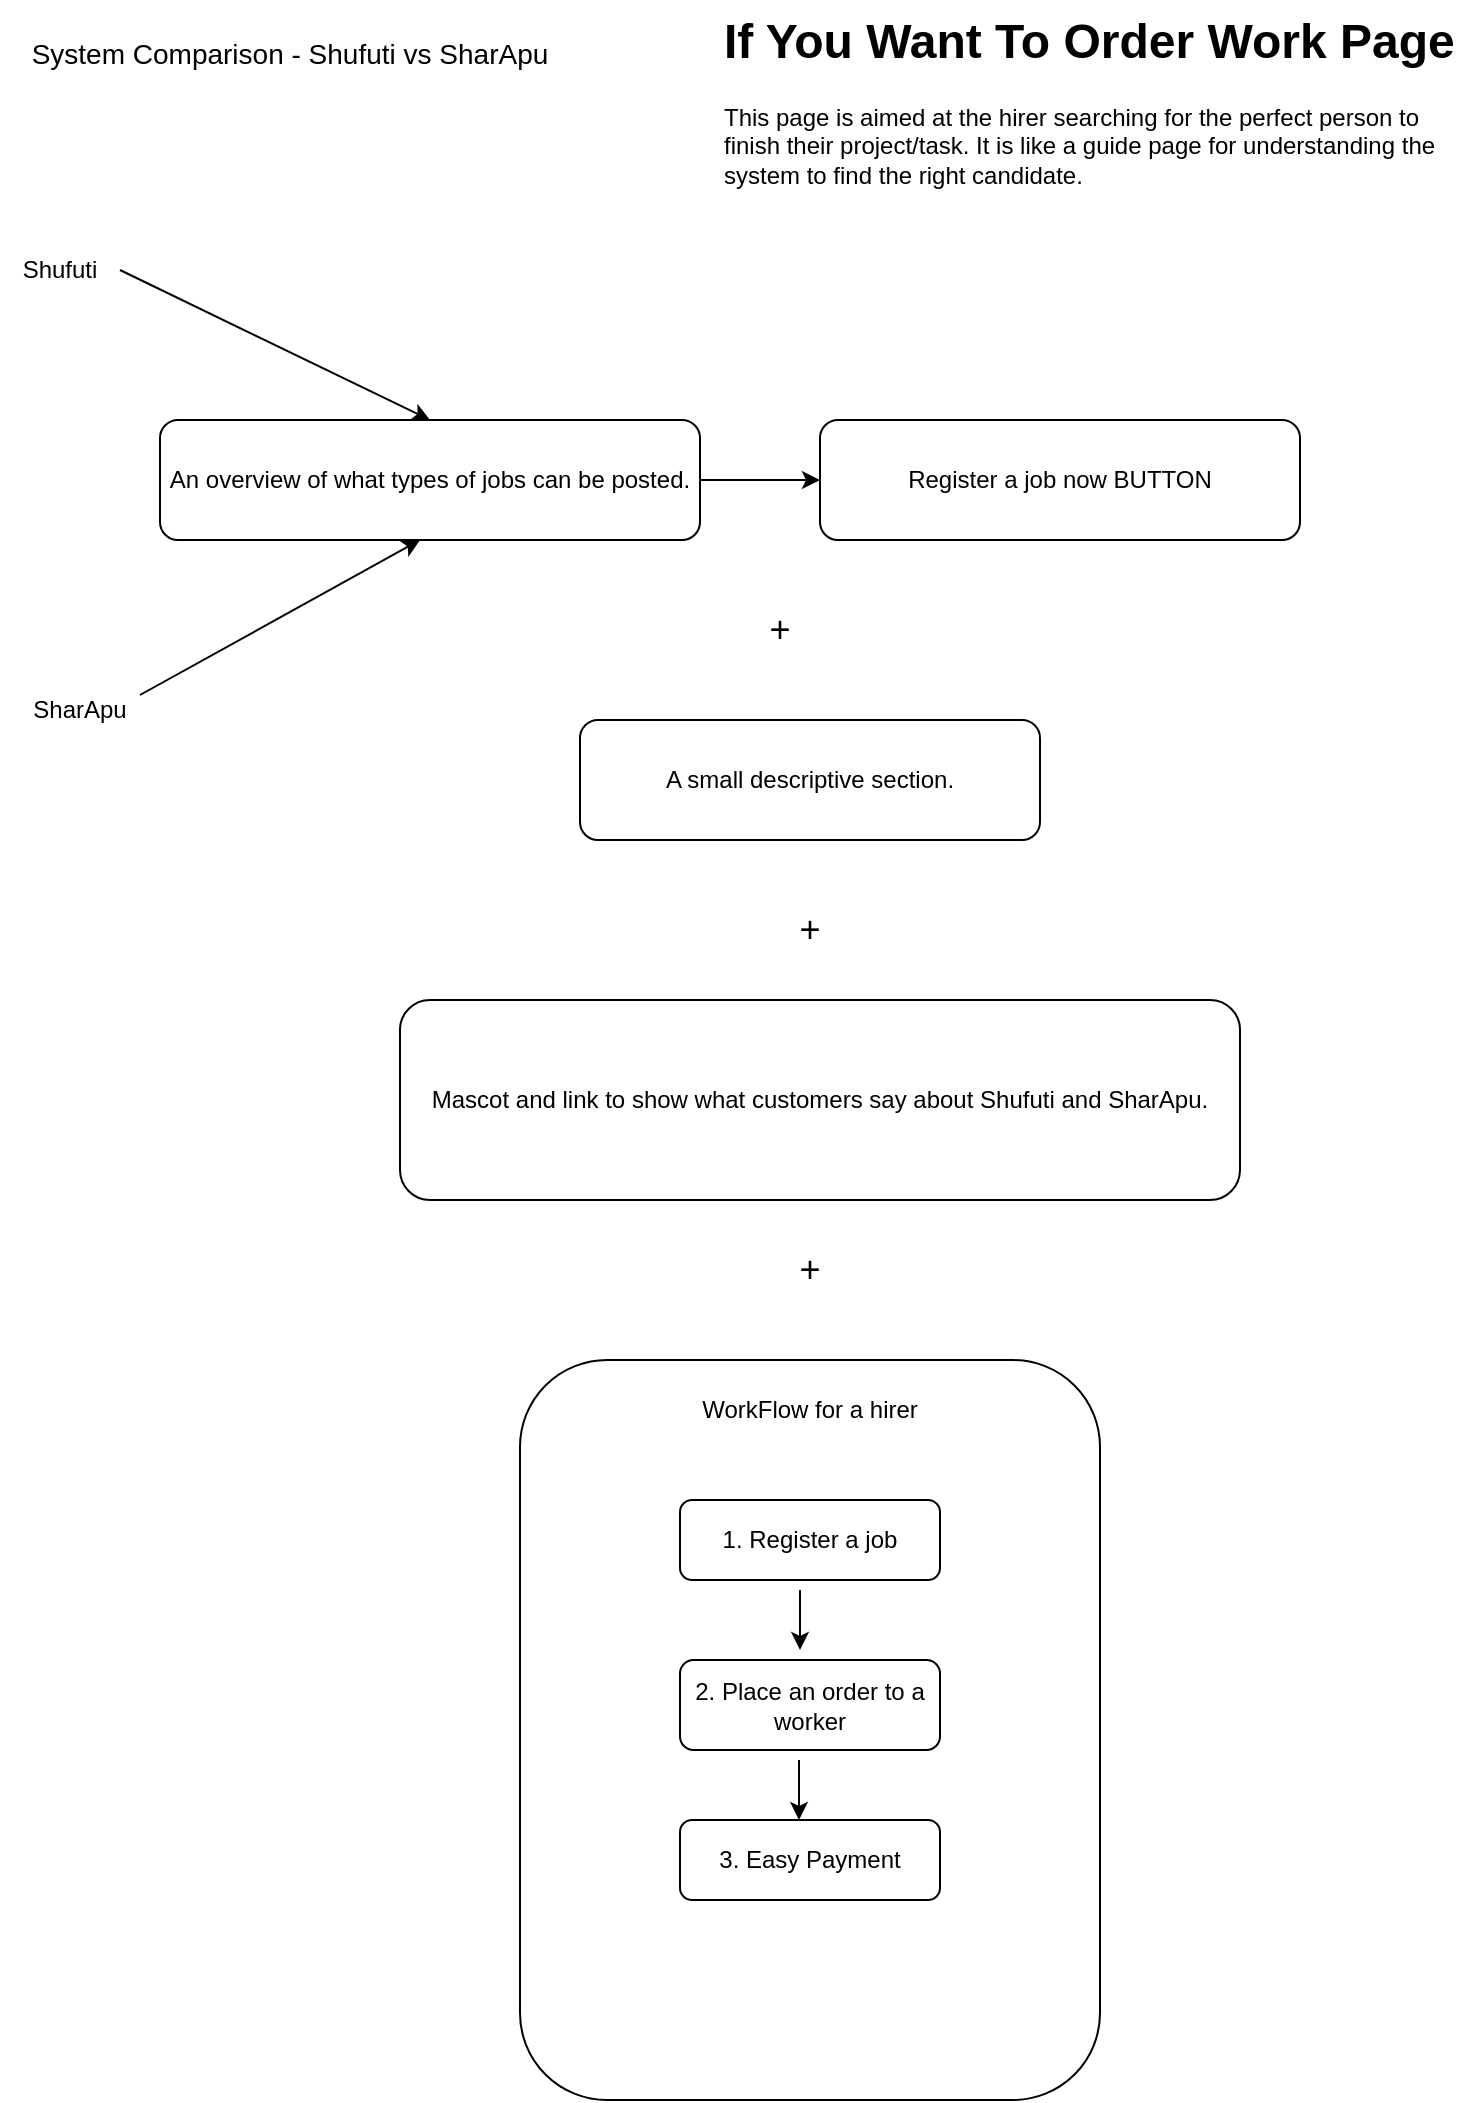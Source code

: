 <mxfile version="26.2.14">
  <diagram name="Page-1" id="x8NNUTHrCzYlAK7q1LZe">
    <mxGraphModel dx="872" dy="473" grid="1" gridSize="10" guides="1" tooltips="1" connect="1" arrows="1" fold="1" page="1" pageScale="1" pageWidth="850" pageHeight="1100" math="0" shadow="0">
      <root>
        <mxCell id="0" />
        <mxCell id="1" parent="0" />
        <mxCell id="6gc3YSvHJvTKcixmaC72-2" value="&lt;font style=&quot;font-size: 14px;&quot;&gt;System Comparison - Shufuti vs SharApu&lt;/font&gt;&lt;div&gt;&lt;font style=&quot;font-size: 14px;&quot;&gt;&lt;br&gt;&lt;/font&gt;&lt;/div&gt;" style="text;html=1;align=center;verticalAlign=middle;whiteSpace=wrap;rounded=0;" vertex="1" parent="1">
          <mxGeometry x="50" y="40" width="270" height="30" as="geometry" />
        </mxCell>
        <mxCell id="6gc3YSvHJvTKcixmaC72-3" value="&lt;h1 style=&quot;margin-top: 0px;&quot;&gt;If You Want To Order Work Page&lt;/h1&gt;&lt;p&gt;This page is aimed at the hirer searching for the perfect person to finish their project/task. It is like a guide page for understanding the system to find the right candidate.&lt;/p&gt;" style="text;html=1;whiteSpace=wrap;overflow=hidden;rounded=0;" vertex="1" parent="1">
          <mxGeometry x="400" y="20" width="380" height="120" as="geometry" />
        </mxCell>
        <mxCell id="6gc3YSvHJvTKcixmaC72-4" value="Shufuti" style="text;html=1;align=center;verticalAlign=middle;whiteSpace=wrap;rounded=0;" vertex="1" parent="1">
          <mxGeometry x="40" y="140" width="60" height="30" as="geometry" />
        </mxCell>
        <mxCell id="6gc3YSvHJvTKcixmaC72-5" value="SharApu" style="text;html=1;align=center;verticalAlign=middle;whiteSpace=wrap;rounded=0;" vertex="1" parent="1">
          <mxGeometry x="50" y="360" width="60" height="30" as="geometry" />
        </mxCell>
        <mxCell id="6gc3YSvHJvTKcixmaC72-6" value="An overview of what types of jobs can be posted." style="rounded=1;whiteSpace=wrap;html=1;" vertex="1" parent="1">
          <mxGeometry x="120" y="230" width="270" height="60" as="geometry" />
        </mxCell>
        <mxCell id="6gc3YSvHJvTKcixmaC72-7" value="" style="endArrow=classic;html=1;rounded=0;entryX=0.5;entryY=0;entryDx=0;entryDy=0;exitX=1;exitY=0.5;exitDx=0;exitDy=0;" edge="1" parent="1" source="6gc3YSvHJvTKcixmaC72-4" target="6gc3YSvHJvTKcixmaC72-6">
          <mxGeometry width="50" height="50" relative="1" as="geometry">
            <mxPoint x="210" y="210" as="sourcePoint" />
            <mxPoint x="260" y="160" as="targetPoint" />
          </mxGeometry>
        </mxCell>
        <mxCell id="6gc3YSvHJvTKcixmaC72-8" value="" style="endArrow=classic;html=1;rounded=0;exitX=1;exitY=0.25;exitDx=0;exitDy=0;" edge="1" parent="1" source="6gc3YSvHJvTKcixmaC72-5">
          <mxGeometry width="50" height="50" relative="1" as="geometry">
            <mxPoint x="200" y="340" as="sourcePoint" />
            <mxPoint x="250" y="290" as="targetPoint" />
          </mxGeometry>
        </mxCell>
        <mxCell id="6gc3YSvHJvTKcixmaC72-9" value="" style="endArrow=classic;html=1;rounded=0;" edge="1" parent="1">
          <mxGeometry width="50" height="50" relative="1" as="geometry">
            <mxPoint x="390" y="260" as="sourcePoint" />
            <mxPoint x="450" y="260" as="targetPoint" />
          </mxGeometry>
        </mxCell>
        <mxCell id="6gc3YSvHJvTKcixmaC72-10" value="Register a job now BUTTON" style="rounded=1;whiteSpace=wrap;html=1;" vertex="1" parent="1">
          <mxGeometry x="450" y="230" width="240" height="60" as="geometry" />
        </mxCell>
        <mxCell id="6gc3YSvHJvTKcixmaC72-11" value="&lt;font style=&quot;font-size: 18px;&quot;&gt;+&lt;/font&gt;" style="text;html=1;align=center;verticalAlign=middle;whiteSpace=wrap;rounded=0;" vertex="1" parent="1">
          <mxGeometry x="400" y="320" width="60" height="30" as="geometry" />
        </mxCell>
        <mxCell id="6gc3YSvHJvTKcixmaC72-12" value="A small descriptive section." style="rounded=1;whiteSpace=wrap;html=1;" vertex="1" parent="1">
          <mxGeometry x="330" y="380" width="230" height="60" as="geometry" />
        </mxCell>
        <mxCell id="6gc3YSvHJvTKcixmaC72-13" value="&lt;font style=&quot;font-size: 18px;&quot;&gt;+&lt;/font&gt;" style="text;html=1;align=center;verticalAlign=middle;whiteSpace=wrap;rounded=0;" vertex="1" parent="1">
          <mxGeometry x="415" y="470" width="60" height="30" as="geometry" />
        </mxCell>
        <mxCell id="6gc3YSvHJvTKcixmaC72-14" value="Mascot and link to show what customers say about Shufuti and SharApu." style="rounded=1;whiteSpace=wrap;html=1;" vertex="1" parent="1">
          <mxGeometry x="240" y="520" width="420" height="100" as="geometry" />
        </mxCell>
        <mxCell id="6gc3YSvHJvTKcixmaC72-15" value="&lt;font style=&quot;font-size: 18px;&quot;&gt;+&lt;/font&gt;" style="text;html=1;align=center;verticalAlign=middle;whiteSpace=wrap;rounded=0;" vertex="1" parent="1">
          <mxGeometry x="415" y="640" width="60" height="30" as="geometry" />
        </mxCell>
        <mxCell id="6gc3YSvHJvTKcixmaC72-16" value="" style="rounded=1;whiteSpace=wrap;html=1;" vertex="1" parent="1">
          <mxGeometry x="300" y="700" width="290" height="370" as="geometry" />
        </mxCell>
        <mxCell id="6gc3YSvHJvTKcixmaC72-17" value="WorkFlow for a hirer" style="text;html=1;align=center;verticalAlign=middle;whiteSpace=wrap;rounded=0;" vertex="1" parent="1">
          <mxGeometry x="380" y="710" width="130" height="30" as="geometry" />
        </mxCell>
        <mxCell id="6gc3YSvHJvTKcixmaC72-18" value="1. Register a job" style="rounded=1;whiteSpace=wrap;html=1;" vertex="1" parent="1">
          <mxGeometry x="380" y="770" width="130" height="40" as="geometry" />
        </mxCell>
        <mxCell id="6gc3YSvHJvTKcixmaC72-19" value="2. Place an order to a worker" style="rounded=1;whiteSpace=wrap;html=1;" vertex="1" parent="1">
          <mxGeometry x="380" y="850" width="130" height="45" as="geometry" />
        </mxCell>
        <mxCell id="6gc3YSvHJvTKcixmaC72-20" value="3. Easy Payment" style="rounded=1;whiteSpace=wrap;html=1;" vertex="1" parent="1">
          <mxGeometry x="380" y="930" width="130" height="40" as="geometry" />
        </mxCell>
        <mxCell id="6gc3YSvHJvTKcixmaC72-23" value="" style="endArrow=classic;html=1;rounded=0;" edge="1" parent="1">
          <mxGeometry width="50" height="50" relative="1" as="geometry">
            <mxPoint x="440" y="815" as="sourcePoint" />
            <mxPoint x="440" y="845" as="targetPoint" />
          </mxGeometry>
        </mxCell>
        <mxCell id="6gc3YSvHJvTKcixmaC72-26" value="" style="endArrow=classic;html=1;rounded=0;" edge="1" parent="1">
          <mxGeometry width="50" height="50" relative="1" as="geometry">
            <mxPoint x="439.5" y="900" as="sourcePoint" />
            <mxPoint x="439.5" y="930" as="targetPoint" />
          </mxGeometry>
        </mxCell>
      </root>
    </mxGraphModel>
  </diagram>
</mxfile>
